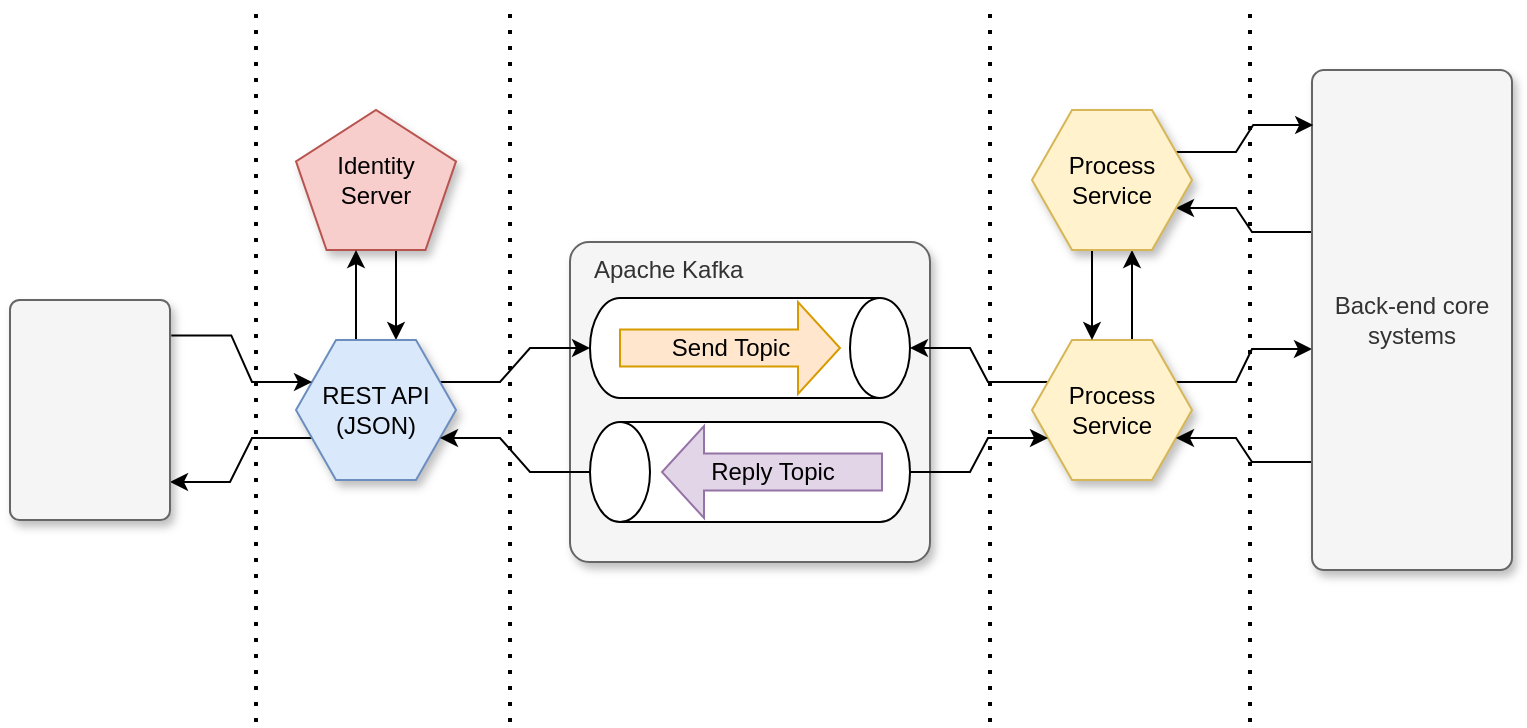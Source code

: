 <mxfile version="14.5.10" type="github" pages="2">
  <diagram id="C2wL3yx2h07klYckwQ0Q" name="Proposed Design">
    <mxGraphModel dx="948" dy="498" grid="1" gridSize="10" guides="1" tooltips="1" connect="1" arrows="1" fold="1" page="1" pageScale="1" pageWidth="850" pageHeight="1100" math="0" shadow="0">
      <root>
        <mxCell id="0" />
        <mxCell id="1" parent="0" />
        <mxCell id="C_cRbSqMDxHAxImj26DF-7" value="Apache Kafka" style="rounded=1;whiteSpace=wrap;html=1;arcSize=6;align=left;horizontal=1;verticalAlign=top;spacingLeft=10;fillColor=#f5f5f5;strokeColor=#666666;fontColor=#333333;shadow=1;" vertex="1" parent="1">
          <mxGeometry x="319" y="280" width="180" height="160" as="geometry" />
        </mxCell>
        <mxCell id="C_cRbSqMDxHAxImj26DF-30" style="edgeStyle=none;rounded=0;orthogonalLoop=1;jettySize=auto;html=1;exitX=0.625;exitY=1;exitDx=0;exitDy=0;exitPerimeter=0;entryX=0.625;entryY=0;entryDx=0;entryDy=0;" edge="1" parent="1" source="C_cRbSqMDxHAxImj26DF-10" target="C_cRbSqMDxHAxImj26DF-11">
          <mxGeometry relative="1" as="geometry" />
        </mxCell>
        <mxCell id="C_cRbSqMDxHAxImj26DF-10" value="Identity&lt;br&gt;Server" style="whiteSpace=wrap;html=1;shape=mxgraph.basic.pentagon;fillColor=#f8cecc;strokeColor=#b85450;shadow=1;" vertex="1" parent="1">
          <mxGeometry x="182" y="214" width="80" height="70" as="geometry" />
        </mxCell>
        <mxCell id="C_cRbSqMDxHAxImj26DF-18" style="edgeStyle=entityRelationEdgeStyle;rounded=0;orthogonalLoop=1;jettySize=auto;html=1;exitX=1;exitY=0.25;exitDx=0;exitDy=0;entryX=0.5;entryY=1;entryDx=0;entryDy=0;entryPerimeter=0;" edge="1" parent="1" source="C_cRbSqMDxHAxImj26DF-11" target="WxNTJWprR17-Nj9OPOWe-1">
          <mxGeometry relative="1" as="geometry" />
        </mxCell>
        <mxCell id="C_cRbSqMDxHAxImj26DF-29" style="edgeStyle=none;rounded=0;orthogonalLoop=1;jettySize=auto;html=1;exitX=0.375;exitY=0;exitDx=0;exitDy=0;entryX=0.375;entryY=1;entryDx=0;entryDy=0;entryPerimeter=0;" edge="1" parent="1" source="C_cRbSqMDxHAxImj26DF-11" target="C_cRbSqMDxHAxImj26DF-10">
          <mxGeometry relative="1" as="geometry">
            <mxPoint x="213" y="294" as="targetPoint" />
          </mxGeometry>
        </mxCell>
        <mxCell id="C_cRbSqMDxHAxImj26DF-59" style="edgeStyle=entityRelationEdgeStyle;rounded=0;orthogonalLoop=1;jettySize=auto;html=1;exitX=0;exitY=0.75;exitDx=0;exitDy=0;entryX=1;entryY=0.827;entryDx=0;entryDy=0;entryPerimeter=0;" edge="1" parent="1" source="C_cRbSqMDxHAxImj26DF-11" target="C_cRbSqMDxHAxImj26DF-56">
          <mxGeometry relative="1" as="geometry" />
        </mxCell>
        <mxCell id="C_cRbSqMDxHAxImj26DF-11" value="REST API&lt;br&gt;(JSON)" style="shape=hexagon;perimeter=hexagonPerimeter2;whiteSpace=wrap;html=1;fixedSize=1;fillColor=#dae8fc;strokeColor=#6c8ebf;shadow=1;rounded=0;" vertex="1" parent="1">
          <mxGeometry x="182" y="329" width="80" height="70" as="geometry" />
        </mxCell>
        <mxCell id="C_cRbSqMDxHAxImj26DF-25" style="edgeStyle=entityRelationEdgeStyle;rounded=0;orthogonalLoop=1;jettySize=auto;html=1;exitX=0;exitY=0.25;exitDx=0;exitDy=0;entryX=0.5;entryY=0;entryDx=0;entryDy=0;entryPerimeter=0;" edge="1" parent="1" source="C_cRbSqMDxHAxImj26DF-15" target="WxNTJWprR17-Nj9OPOWe-1">
          <mxGeometry relative="1" as="geometry" />
        </mxCell>
        <mxCell id="C_cRbSqMDxHAxImj26DF-41" style="edgeStyle=entityRelationEdgeStyle;rounded=0;orthogonalLoop=1;jettySize=auto;html=1;exitX=1;exitY=0.25;exitDx=0;exitDy=0;entryX=0;entryY=0.558;entryDx=0;entryDy=0;entryPerimeter=0;" edge="1" parent="1" source="C_cRbSqMDxHAxImj26DF-15" target="C_cRbSqMDxHAxImj26DF-40">
          <mxGeometry relative="1" as="geometry" />
        </mxCell>
        <mxCell id="C_cRbSqMDxHAxImj26DF-46" style="edgeStyle=none;rounded=0;orthogonalLoop=1;jettySize=auto;html=1;exitX=0.625;exitY=0;exitDx=0;exitDy=0;entryX=0.625;entryY=1;entryDx=0;entryDy=0;" edge="1" parent="1" source="C_cRbSqMDxHAxImj26DF-15" target="C_cRbSqMDxHAxImj26DF-44">
          <mxGeometry relative="1" as="geometry" />
        </mxCell>
        <mxCell id="C_cRbSqMDxHAxImj26DF-15" value="Process&lt;br&gt;Service" style="shape=hexagon;perimeter=hexagonPerimeter2;whiteSpace=wrap;html=1;fixedSize=1;fillColor=#fff2cc;strokeColor=#d6b656;shadow=1;" vertex="1" parent="1">
          <mxGeometry x="550" y="329" width="80" height="70" as="geometry" />
        </mxCell>
        <mxCell id="C_cRbSqMDxHAxImj26DF-24" style="edgeStyle=entityRelationEdgeStyle;rounded=0;orthogonalLoop=1;jettySize=auto;html=1;exitX=0.5;exitY=1;exitDx=0;exitDy=0;entryX=0;entryY=0.75;entryDx=0;entryDy=0;exitPerimeter=0;" edge="1" parent="1" source="C_cRbSqMDxHAxImj26DF-5" target="C_cRbSqMDxHAxImj26DF-15">
          <mxGeometry relative="1" as="geometry" />
        </mxCell>
        <mxCell id="C_cRbSqMDxHAxImj26DF-32" style="edgeStyle=entityRelationEdgeStyle;rounded=0;orthogonalLoop=1;jettySize=auto;html=1;exitX=0.5;exitY=0;exitDx=0;exitDy=0;exitPerimeter=0;entryX=1;entryY=0.75;entryDx=0;entryDy=0;" edge="1" parent="1" source="C_cRbSqMDxHAxImj26DF-5" target="C_cRbSqMDxHAxImj26DF-11">
          <mxGeometry relative="1" as="geometry" />
        </mxCell>
        <mxCell id="C_cRbSqMDxHAxImj26DF-42" style="edgeStyle=entityRelationEdgeStyle;rounded=0;orthogonalLoop=1;jettySize=auto;html=1;exitX=0;exitY=0.784;exitDx=0;exitDy=0;entryX=1;entryY=0.75;entryDx=0;entryDy=0;exitPerimeter=0;" edge="1" parent="1" source="C_cRbSqMDxHAxImj26DF-40" target="C_cRbSqMDxHAxImj26DF-15">
          <mxGeometry relative="1" as="geometry" />
        </mxCell>
        <mxCell id="C_cRbSqMDxHAxImj26DF-49" style="edgeStyle=entityRelationEdgeStyle;rounded=0;orthogonalLoop=1;jettySize=auto;html=1;exitX=0;exitY=0.324;exitDx=0;exitDy=0;entryX=1;entryY=0.75;entryDx=0;entryDy=0;exitPerimeter=0;" edge="1" parent="1" source="C_cRbSqMDxHAxImj26DF-40" target="C_cRbSqMDxHAxImj26DF-44">
          <mxGeometry relative="1" as="geometry" />
        </mxCell>
        <mxCell id="C_cRbSqMDxHAxImj26DF-40" value="Back-end core systems" style="rounded=1;whiteSpace=wrap;html=1;arcSize=6;align=center;horizontal=1;verticalAlign=middle;spacingLeft=0;fillColor=#f5f5f5;strokeColor=#666666;fontColor=#333333;shadow=1;" vertex="1" parent="1">
          <mxGeometry x="690" y="194" width="100" height="250" as="geometry" />
        </mxCell>
        <mxCell id="C_cRbSqMDxHAxImj26DF-47" style="edgeStyle=none;rounded=0;orthogonalLoop=1;jettySize=auto;html=1;exitX=0.375;exitY=1;exitDx=0;exitDy=0;entryX=0.375;entryY=0;entryDx=0;entryDy=0;" edge="1" parent="1" source="C_cRbSqMDxHAxImj26DF-44" target="C_cRbSqMDxHAxImj26DF-15">
          <mxGeometry relative="1" as="geometry" />
        </mxCell>
        <mxCell id="C_cRbSqMDxHAxImj26DF-48" style="edgeStyle=entityRelationEdgeStyle;rounded=0;orthogonalLoop=1;jettySize=auto;html=1;exitX=1;exitY=0.25;exitDx=0;exitDy=0;entryX=0.006;entryY=0.11;entryDx=0;entryDy=0;entryPerimeter=0;" edge="1" parent="1" source="C_cRbSqMDxHAxImj26DF-44" target="C_cRbSqMDxHAxImj26DF-40">
          <mxGeometry relative="1" as="geometry" />
        </mxCell>
        <mxCell id="C_cRbSqMDxHAxImj26DF-44" value="Process&lt;br&gt;Service" style="shape=hexagon;perimeter=hexagonPerimeter2;whiteSpace=wrap;html=1;fixedSize=1;fillColor=#fff2cc;strokeColor=#d6b656;shadow=1;" vertex="1" parent="1">
          <mxGeometry x="550" y="214" width="80" height="70" as="geometry" />
        </mxCell>
        <mxCell id="WxNTJWprR17-Nj9OPOWe-1" value="" style="shape=cylinder3;whiteSpace=wrap;html=1;boundedLbl=1;backgroundOutline=1;size=15;direction=south;" parent="1" vertex="1">
          <mxGeometry x="329" y="308" width="160" height="50" as="geometry" />
        </mxCell>
        <mxCell id="C_cRbSqMDxHAxImj26DF-2" value="Send Topic" style="html=1;shadow=0;dashed=0;align=center;verticalAlign=middle;shape=mxgraph.arrows2.arrow;dy=0.6;dx=21;notch=0;fillColor=#ffe6cc;strokeColor=#d79b00;" vertex="1" parent="1">
          <mxGeometry x="344" y="310" width="110" height="46" as="geometry" />
        </mxCell>
        <mxCell id="C_cRbSqMDxHAxImj26DF-5" value="" style="shape=cylinder3;whiteSpace=wrap;html=1;boundedLbl=1;backgroundOutline=1;size=15;direction=north;" vertex="1" parent="1">
          <mxGeometry x="329" y="370" width="160" height="50" as="geometry" />
        </mxCell>
        <mxCell id="C_cRbSqMDxHAxImj26DF-50" value="Reply Topic" style="html=1;shadow=0;dashed=0;align=center;verticalAlign=middle;shape=mxgraph.arrows2.arrow;dy=0.6;dx=21;notch=0;fillColor=#e1d5e7;strokeColor=#9673a6;direction=west;" vertex="1" parent="1">
          <mxGeometry x="365" y="372" width="110" height="46" as="geometry" />
        </mxCell>
        <mxCell id="C_cRbSqMDxHAxImj26DF-52" value="" style="endArrow=none;dashed=1;html=1;dashPattern=1 3;strokeWidth=2;" edge="1" parent="1">
          <mxGeometry width="50" height="50" relative="1" as="geometry">
            <mxPoint x="289" y="520" as="sourcePoint" />
            <mxPoint x="289" y="160" as="targetPoint" />
          </mxGeometry>
        </mxCell>
        <mxCell id="C_cRbSqMDxHAxImj26DF-53" value="" style="endArrow=none;dashed=1;html=1;dashPattern=1 3;strokeWidth=2;" edge="1" parent="1">
          <mxGeometry width="50" height="50" relative="1" as="geometry">
            <mxPoint x="529" y="520" as="sourcePoint" />
            <mxPoint x="529" y="160" as="targetPoint" />
          </mxGeometry>
        </mxCell>
        <mxCell id="C_cRbSqMDxHAxImj26DF-54" value="" style="endArrow=none;dashed=1;html=1;dashPattern=1 3;strokeWidth=2;" edge="1" parent="1">
          <mxGeometry width="50" height="50" relative="1" as="geometry">
            <mxPoint x="162" y="520" as="sourcePoint" />
            <mxPoint x="162" y="160" as="targetPoint" />
          </mxGeometry>
        </mxCell>
        <mxCell id="C_cRbSqMDxHAxImj26DF-55" value="" style="endArrow=none;dashed=1;html=1;dashPattern=1 3;strokeWidth=2;" edge="1" parent="1">
          <mxGeometry width="50" height="50" relative="1" as="geometry">
            <mxPoint x="659" y="520" as="sourcePoint" />
            <mxPoint x="659" y="160" as="targetPoint" />
          </mxGeometry>
        </mxCell>
        <mxCell id="C_cRbSqMDxHAxImj26DF-57" style="edgeStyle=entityRelationEdgeStyle;rounded=0;orthogonalLoop=1;jettySize=auto;html=1;exitX=1.008;exitY=0.161;exitDx=0;exitDy=0;entryX=0;entryY=0.25;entryDx=0;entryDy=0;exitPerimeter=0;" edge="1" parent="1" source="C_cRbSqMDxHAxImj26DF-56" target="C_cRbSqMDxHAxImj26DF-11">
          <mxGeometry relative="1" as="geometry" />
        </mxCell>
        <mxCell id="C_cRbSqMDxHAxImj26DF-56" value="" style="rounded=1;whiteSpace=wrap;html=1;arcSize=6;align=center;horizontal=1;verticalAlign=middle;spacingLeft=0;fillColor=#f5f5f5;strokeColor=#666666;fontColor=#333333;shadow=1;" vertex="1" parent="1">
          <mxGeometry x="39" y="309" width="80" height="110" as="geometry" />
        </mxCell>
      </root>
    </mxGraphModel>
  </diagram>
  <diagram id="bks5L26HKE-k1fQfU1dw" name="API Taximony">
    <mxGraphModel dx="1422" dy="747" grid="1" gridSize="10" guides="1" tooltips="1" connect="1" arrows="1" fold="1" page="1" pageScale="1" pageWidth="850" pageHeight="1100" math="0" shadow="0">
      <root>
        <mxCell id="KDj3-dI2atrqD0VUEykW-0" />
        <mxCell id="KDj3-dI2atrqD0VUEykW-1" parent="KDj3-dI2atrqD0VUEykW-0" />
      </root>
    </mxGraphModel>
  </diagram>
</mxfile>
